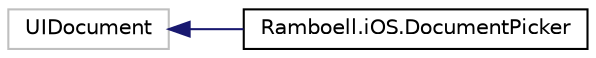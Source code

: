 digraph "Graphical Class Hierarchy"
{
  edge [fontname="Helvetica",fontsize="10",labelfontname="Helvetica",labelfontsize="10"];
  node [fontname="Helvetica",fontsize="10",shape=record];
  rankdir="LR";
  Node13 [label="UIDocument",height=0.2,width=0.4,color="grey75", fillcolor="white", style="filled"];
  Node13 -> Node0 [dir="back",color="midnightblue",fontsize="10",style="solid",fontname="Helvetica"];
  Node0 [label="Ramboell.iOS.DocumentPicker",height=0.2,width=0.4,color="black", fillcolor="white", style="filled",URL="$class_ramboell_1_1i_o_s_1_1_document_picker.html"];
}
